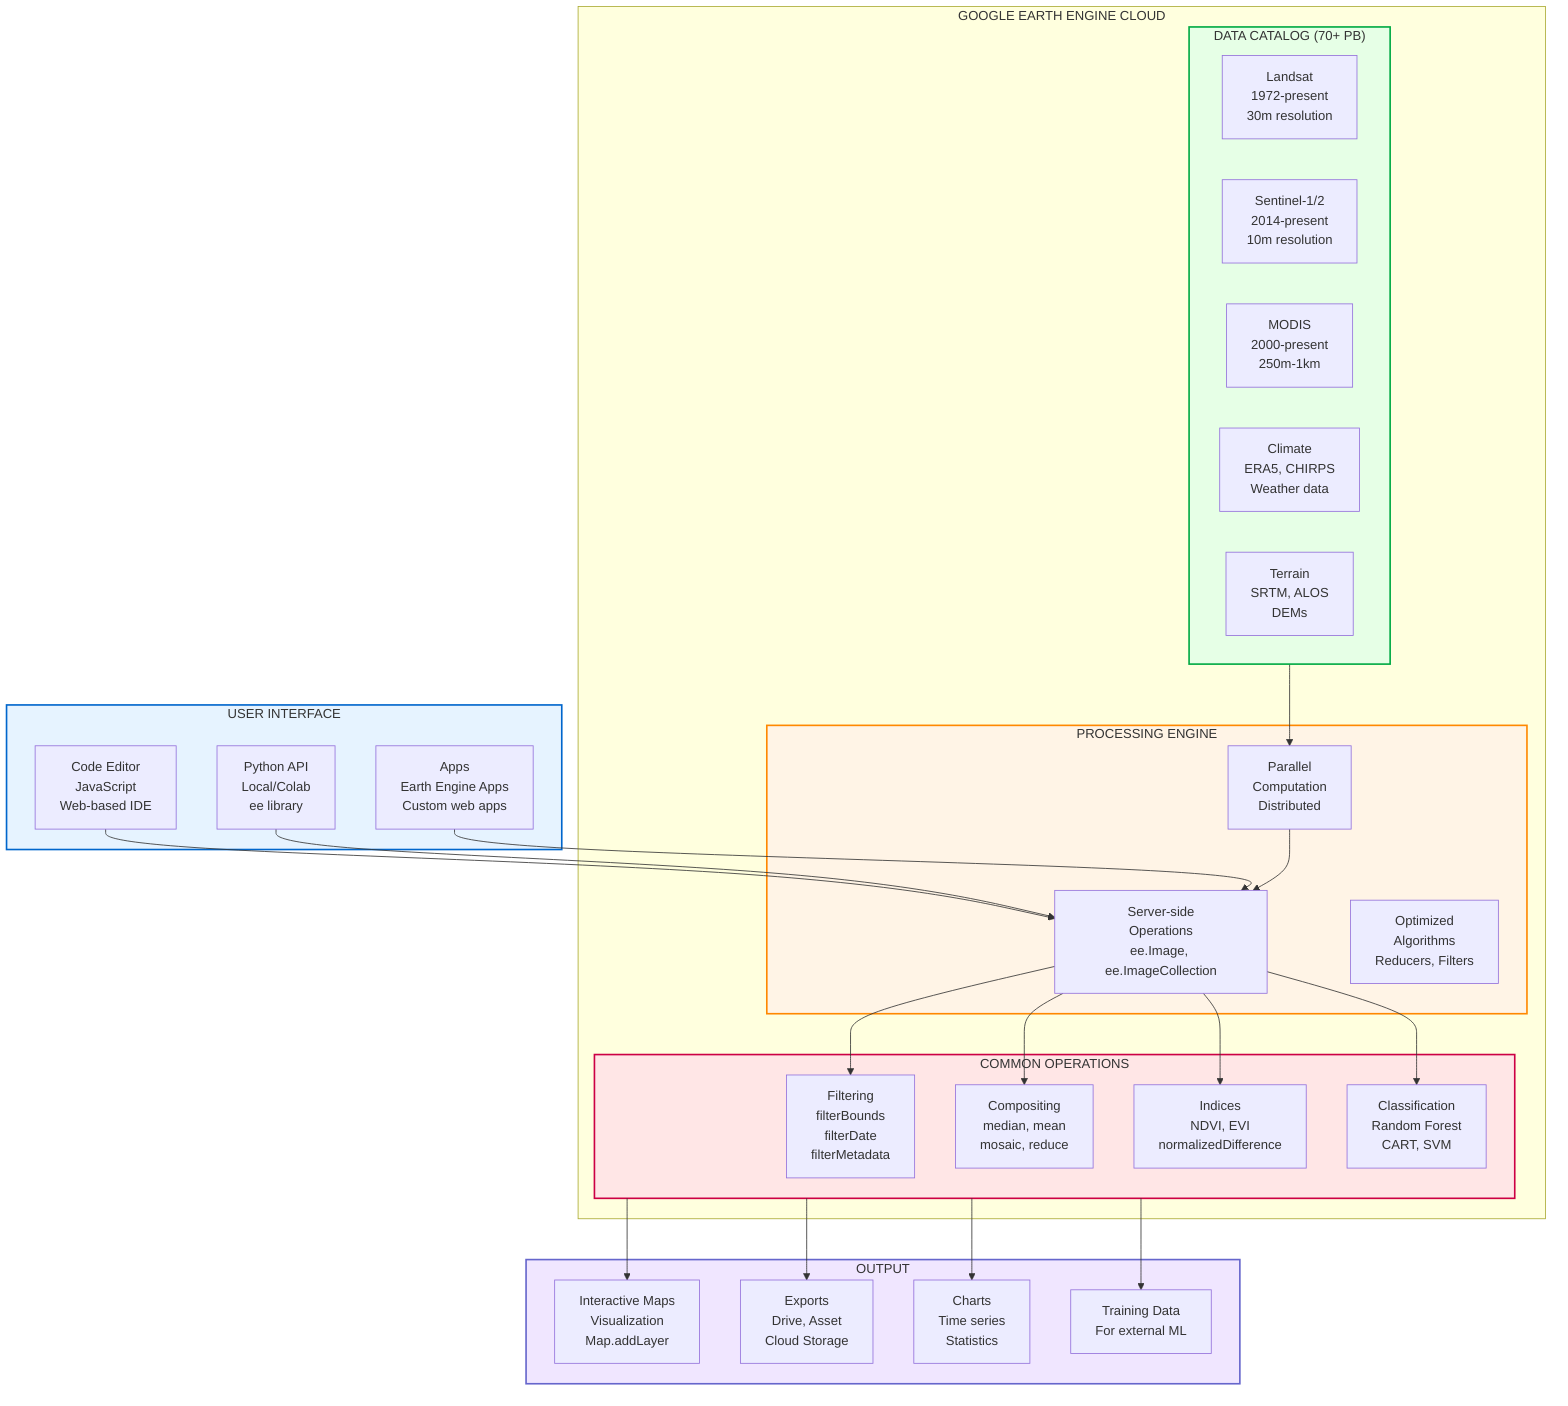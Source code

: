 flowchart TB
    subgraph User["USER INTERFACE"]
        U1[Code Editor<br/>JavaScript<br/>Web-based IDE]
        U2[Python API<br/>Local/Colab<br/>ee library]
        U3[Apps<br/>Earth Engine Apps<br/>Custom web apps]
    end

    subgraph GEECloud["GOOGLE EARTH ENGINE CLOUD"]
        subgraph DataCatalog["DATA CATALOG (70+ PB)"]
            DC1[Landsat<br/>1972-present<br/>30m resolution]
            DC2[Sentinel-1/2<br/>2014-present<br/>10m resolution]
            DC3[MODIS<br/>2000-present<br/>250m-1km]
            DC4[Climate<br/>ERA5, CHIRPS<br/>Weather data]
            DC5[Terrain<br/>SRTM, ALOS<br/>DEMs]
        end

        subgraph Processing["PROCESSING ENGINE"]
            P1[Parallel<br/>Computation<br/>Distributed]
            P2[Server-side<br/>Operations<br/>ee.Image, ee.ImageCollection]
            P3[Optimized<br/>Algorithms<br/>Reducers, Filters]
        end

        subgraph Operations["COMMON OPERATIONS"]
            O1[Filtering<br/>filterBounds<br/>filterDate<br/>filterMetadata]
            O2[Compositing<br/>median, mean<br/>mosaic, reduce]
            O3[Indices<br/>NDVI, EVI<br/>normalizedDifference]
            O4[Classification<br/>Random Forest<br/>CART, SVM]
        end
    end

    subgraph Output["OUTPUT"]
        OUT1[Interactive Maps<br/>Visualization<br/>Map.addLayer]
        OUT2[Exports<br/>Drive, Asset<br/>Cloud Storage]
        OUT3[Charts<br/>Time series<br/>Statistics]
        OUT4[Training Data<br/>For external ML]
    end

    U1 --> P2
    U2 --> P2
    U3 --> P2

    DataCatalog --> P1
    P1 --> P2
    P2 --> O1
    P2 --> O2
    P2 --> O3
    P2 --> O4

    Operations --> OUT1
    Operations --> OUT2
    Operations --> OUT3
    Operations --> OUT4

    style User fill:#e6f3ff,stroke:#0066cc,stroke-width:2px
    style DataCatalog fill:#e6ffe6,stroke:#00aa44,stroke-width:2px
    style Processing fill:#fff4e6,stroke:#ff8800,stroke-width:2px
    style Operations fill:#ffe6e6,stroke:#cc0044,stroke-width:2px
    style Output fill:#f0e6ff,stroke:#6666cc,stroke-width:2px